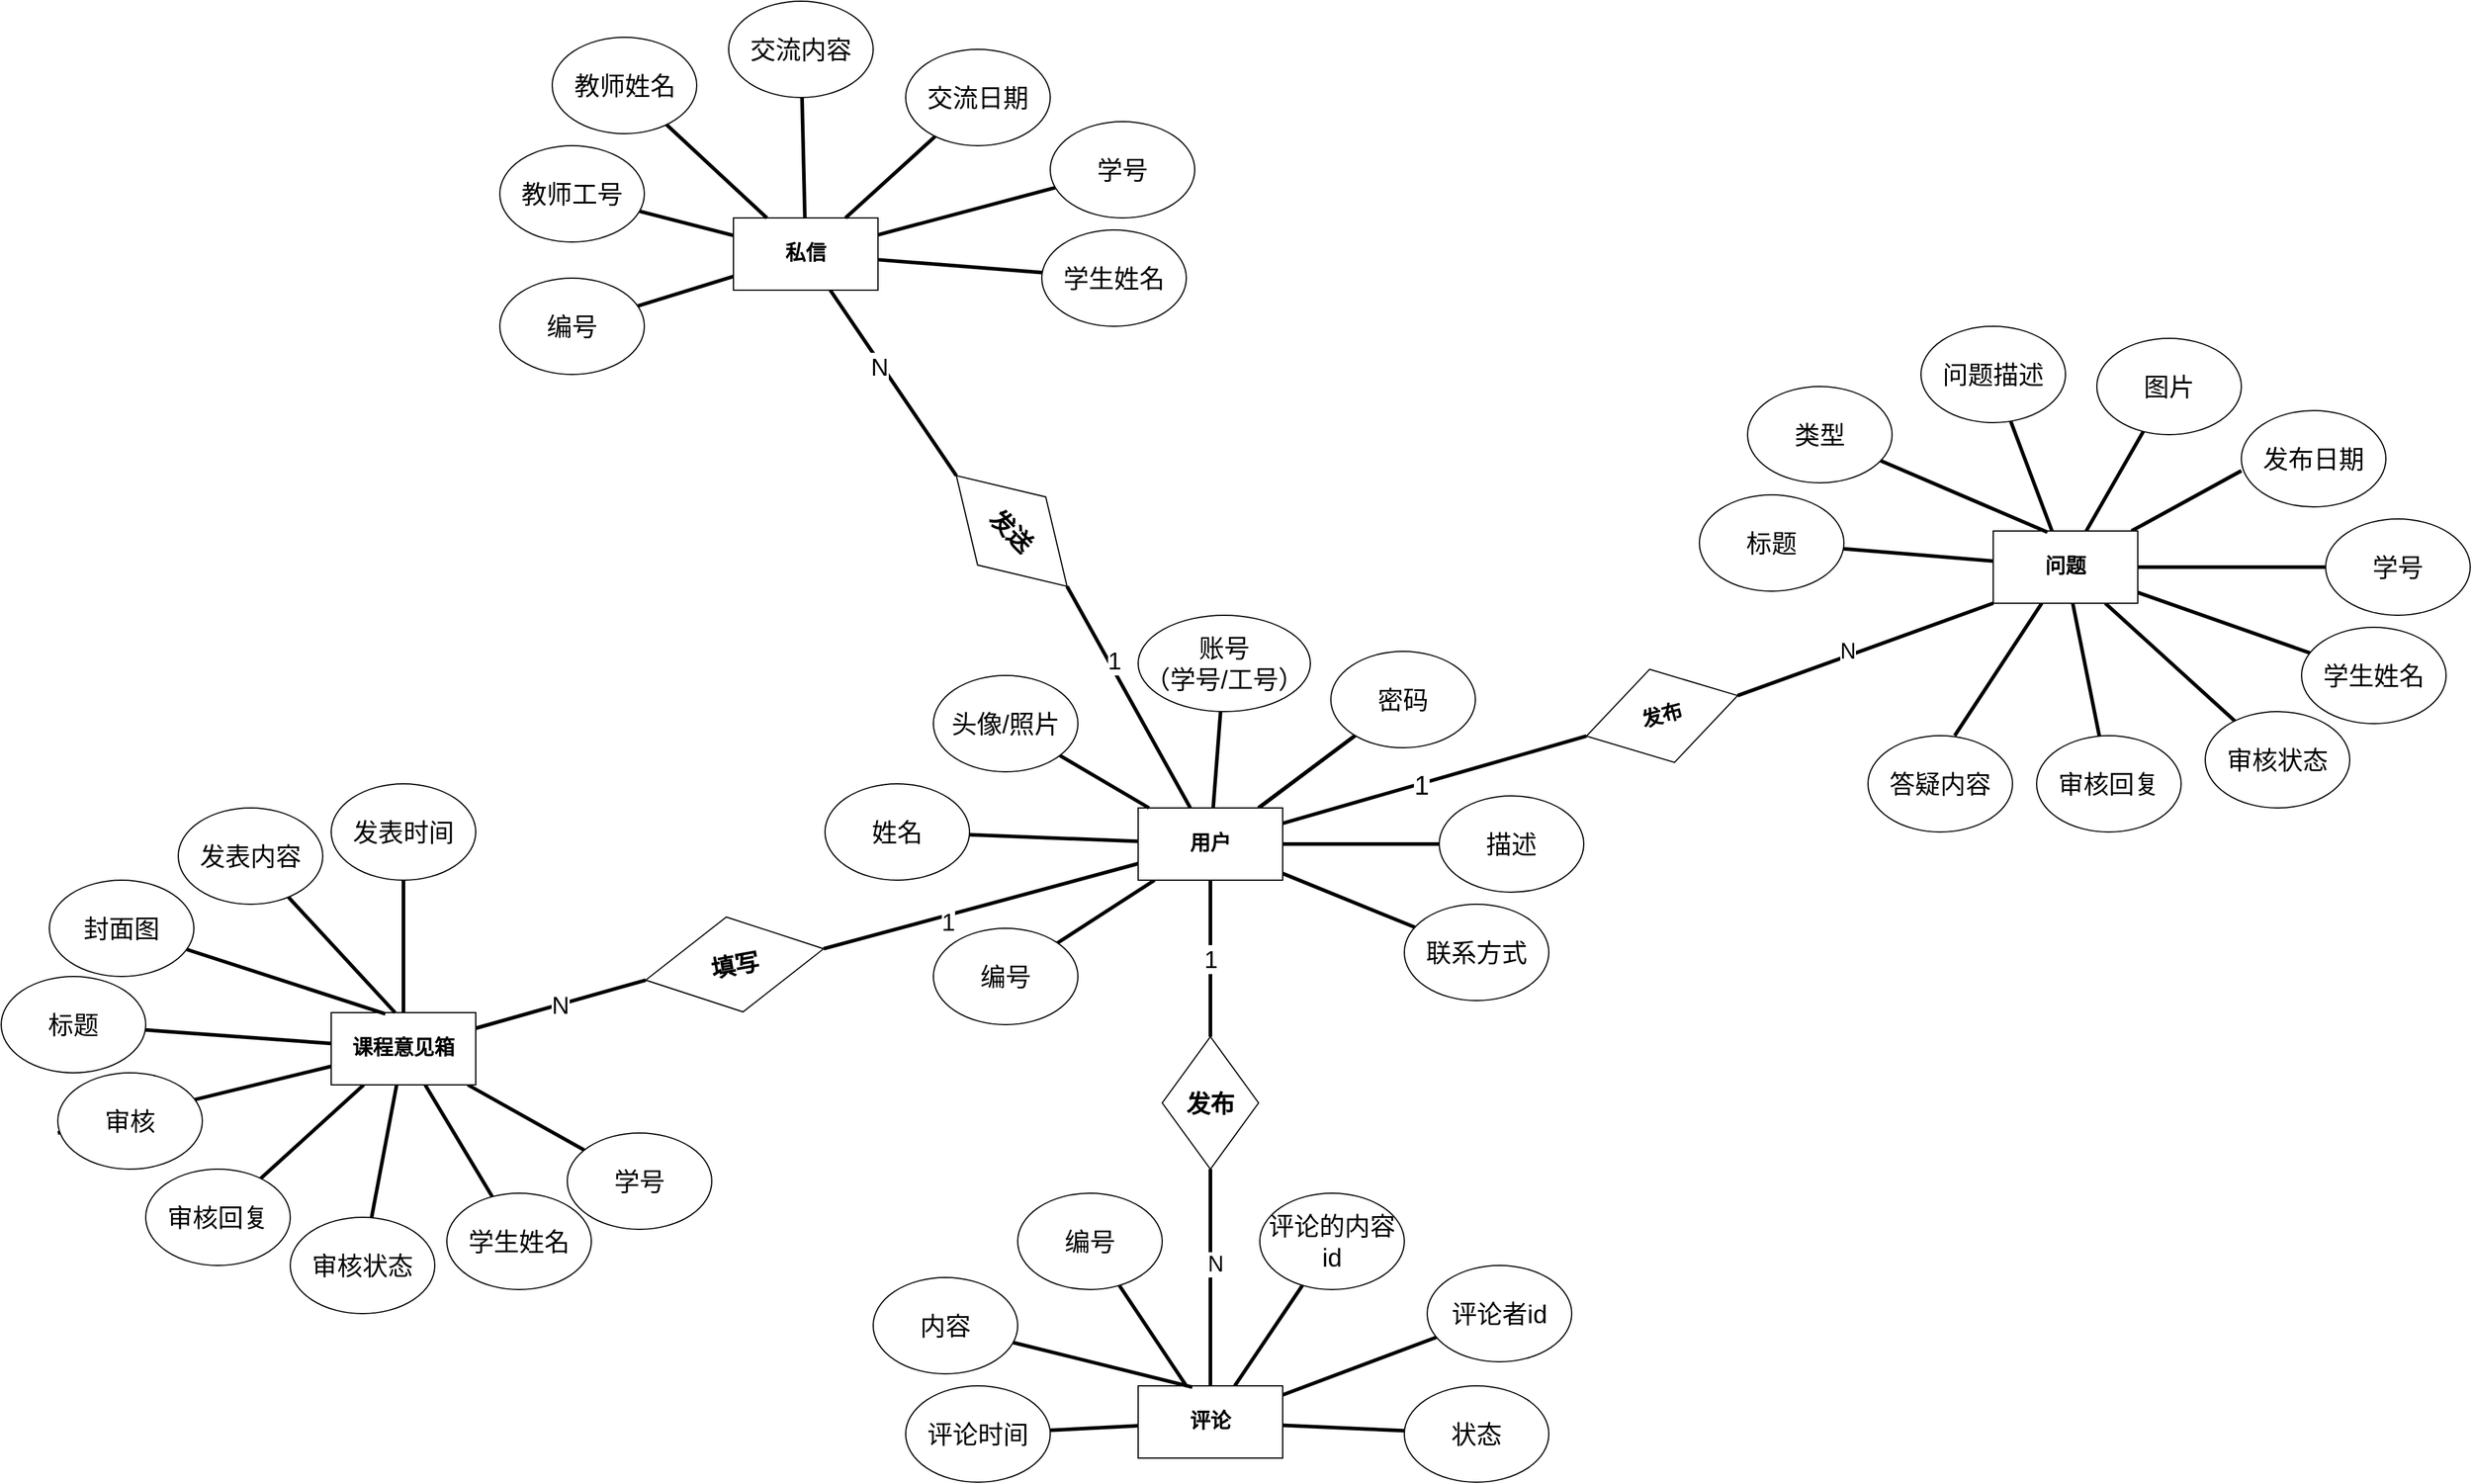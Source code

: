 <mxfile version="21.3.5" type="github" pages="5">
  <diagram name="第 1 页" id="lqhFtGPekLb3dXe2P2rk">
    <mxGraphModel dx="2253" dy="1961" grid="1" gridSize="10" guides="1" tooltips="1" connect="1" arrows="1" fold="1" page="1" pageScale="1" pageWidth="827" pageHeight="1169" math="0" shadow="0">
      <root>
        <mxCell id="0" />
        <mxCell id="1" parent="0" />
        <mxCell id="Dka6jU04fZYeaKy0mmvw-1" style="rounded=0;orthogonalLoop=1;jettySize=auto;html=1;endArrow=none;endFill=0;strokeWidth=3;" parent="1" source="Dka6jU04fZYeaKy0mmvw-7" target="Dka6jU04fZYeaKy0mmvw-8" edge="1">
          <mxGeometry relative="1" as="geometry" />
        </mxCell>
        <mxCell id="Dka6jU04fZYeaKy0mmvw-2" style="edgeStyle=none;shape=connector;rounded=0;orthogonalLoop=1;jettySize=auto;html=1;entryX=0;entryY=0.625;entryDx=0;entryDy=0;entryPerimeter=0;labelBackgroundColor=default;strokeWidth=3;fontFamily=Helvetica;fontSize=11;fontColor=default;endArrow=none;endFill=0;" parent="1" source="Dka6jU04fZYeaKy0mmvw-7" target="Dka6jU04fZYeaKy0mmvw-16" edge="1">
          <mxGeometry relative="1" as="geometry" />
        </mxCell>
        <mxCell id="Dka6jU04fZYeaKy0mmvw-3" style="edgeStyle=none;shape=connector;rounded=0;orthogonalLoop=1;jettySize=auto;html=1;labelBackgroundColor=default;strokeWidth=3;fontFamily=Helvetica;fontSize=11;fontColor=default;endArrow=none;endFill=0;" parent="1" source="Dka6jU04fZYeaKy0mmvw-7" target="Dka6jU04fZYeaKy0mmvw-15" edge="1">
          <mxGeometry relative="1" as="geometry" />
        </mxCell>
        <mxCell id="Dka6jU04fZYeaKy0mmvw-4" style="edgeStyle=none;shape=connector;rounded=0;orthogonalLoop=1;jettySize=auto;html=1;labelBackgroundColor=default;strokeWidth=3;fontFamily=Helvetica;fontSize=11;fontColor=default;endArrow=none;endFill=0;" parent="1" source="Dka6jU04fZYeaKy0mmvw-7" target="Dka6jU04fZYeaKy0mmvw-17" edge="1">
          <mxGeometry relative="1" as="geometry" />
        </mxCell>
        <mxCell id="Dka6jU04fZYeaKy0mmvw-5" style="edgeStyle=none;shape=connector;rounded=0;orthogonalLoop=1;jettySize=auto;html=1;labelBackgroundColor=default;strokeWidth=3;fontFamily=Helvetica;fontSize=11;fontColor=default;endArrow=none;endFill=0;" parent="1" source="Dka6jU04fZYeaKy0mmvw-7" target="Dka6jU04fZYeaKy0mmvw-18" edge="1">
          <mxGeometry relative="1" as="geometry" />
        </mxCell>
        <mxCell id="Dka6jU04fZYeaKy0mmvw-6" style="edgeStyle=none;shape=connector;rounded=0;orthogonalLoop=1;jettySize=auto;html=1;labelBackgroundColor=default;strokeWidth=3;fontFamily=Helvetica;fontSize=11;fontColor=default;endArrow=none;endFill=0;" parent="1" source="Dka6jU04fZYeaKy0mmvw-7" target="Dka6jU04fZYeaKy0mmvw-19" edge="1">
          <mxGeometry relative="1" as="geometry" />
        </mxCell>
        <mxCell id="Dka6jU04fZYeaKy0mmvw-7" value="课程意见箱" style="rounded=0;whiteSpace=wrap;html=1;fontFamily=Times New Roman;fontStyle=1;fontSize=17;" parent="1" vertex="1">
          <mxGeometry x="230" y="380" width="120" height="60" as="geometry" />
        </mxCell>
        <mxCell id="Dka6jU04fZYeaKy0mmvw-8" value="标题" style="ellipse;whiteSpace=wrap;html=1;fontSize=21;" parent="1" vertex="1">
          <mxGeometry x="-44" y="350" width="120" height="80" as="geometry" />
        </mxCell>
        <mxCell id="Dka6jU04fZYeaKy0mmvw-9" style="rounded=0;orthogonalLoop=1;jettySize=auto;html=1;endArrow=none;endFill=0;strokeWidth=3;exitX=0.375;exitY=0.017;exitDx=0;exitDy=0;exitPerimeter=0;" parent="1" source="Dka6jU04fZYeaKy0mmvw-7" target="Dka6jU04fZYeaKy0mmvw-10" edge="1">
          <mxGeometry relative="1" as="geometry">
            <mxPoint x="220" y="340" as="sourcePoint" />
          </mxGeometry>
        </mxCell>
        <mxCell id="Dka6jU04fZYeaKy0mmvw-10" value="封面图" style="ellipse;whiteSpace=wrap;html=1;fontSize=21;" parent="1" vertex="1">
          <mxGeometry x="-4" y="270" width="120" height="80" as="geometry" />
        </mxCell>
        <mxCell id="Dka6jU04fZYeaKy0mmvw-11" style="rounded=0;orthogonalLoop=1;jettySize=auto;html=1;endArrow=none;endFill=0;strokeWidth=3;" parent="1" source="Dka6jU04fZYeaKy0mmvw-7" target="Dka6jU04fZYeaKy0mmvw-12" edge="1">
          <mxGeometry relative="1" as="geometry">
            <mxPoint x="304" y="363" as="sourcePoint" />
          </mxGeometry>
        </mxCell>
        <mxCell id="Dka6jU04fZYeaKy0mmvw-12" value="发表时间" style="ellipse;whiteSpace=wrap;html=1;fontSize=21;" parent="1" vertex="1">
          <mxGeometry x="230" y="190" width="120" height="80" as="geometry" />
        </mxCell>
        <mxCell id="Dka6jU04fZYeaKy0mmvw-13" style="edgeStyle=none;shape=connector;rounded=0;orthogonalLoop=1;jettySize=auto;html=1;entryX=0.442;entryY=0;entryDx=0;entryDy=0;entryPerimeter=0;labelBackgroundColor=default;strokeWidth=3;fontFamily=Helvetica;fontSize=11;fontColor=default;endArrow=none;endFill=0;" parent="1" source="Dka6jU04fZYeaKy0mmvw-14" target="Dka6jU04fZYeaKy0mmvw-7" edge="1">
          <mxGeometry relative="1" as="geometry" />
        </mxCell>
        <mxCell id="Dka6jU04fZYeaKy0mmvw-14" value="发表内容" style="ellipse;whiteSpace=wrap;html=1;fontSize=21;" parent="1" vertex="1">
          <mxGeometry x="103" y="210" width="120" height="80" as="geometry" />
        </mxCell>
        <mxCell id="Dka6jU04fZYeaKy0mmvw-15" value="学号" style="ellipse;whiteSpace=wrap;html=1;fontSize=21;" parent="1" vertex="1">
          <mxGeometry x="426" y="480" width="120" height="80" as="geometry" />
        </mxCell>
        <mxCell id="Dka6jU04fZYeaKy0mmvw-16" value="审核" style="ellipse;whiteSpace=wrap;html=1;fontSize=21;" parent="1" vertex="1">
          <mxGeometry x="3" y="430" width="120" height="80" as="geometry" />
        </mxCell>
        <mxCell id="Dka6jU04fZYeaKy0mmvw-17" value="学生姓名" style="ellipse;whiteSpace=wrap;html=1;fontSize=21;" parent="1" vertex="1">
          <mxGeometry x="326" y="530" width="120" height="80" as="geometry" />
        </mxCell>
        <mxCell id="Dka6jU04fZYeaKy0mmvw-18" value="审核状态" style="ellipse;whiteSpace=wrap;html=1;fontSize=21;" parent="1" vertex="1">
          <mxGeometry x="196" y="550" width="120" height="80" as="geometry" />
        </mxCell>
        <mxCell id="Dka6jU04fZYeaKy0mmvw-19" value="审核回复" style="ellipse;whiteSpace=wrap;html=1;fontSize=21;" parent="1" vertex="1">
          <mxGeometry x="76" y="510" width="120" height="80" as="geometry" />
        </mxCell>
        <mxCell id="Dka6jU04fZYeaKy0mmvw-20" style="rounded=0;orthogonalLoop=1;jettySize=auto;html=1;endArrow=none;endFill=0;strokeWidth=3;" parent="1" source="Dka6jU04fZYeaKy0mmvw-26" target="Dka6jU04fZYeaKy0mmvw-27" edge="1">
          <mxGeometry relative="1" as="geometry">
            <Array as="points">
              <mxPoint x="1550" />
            </Array>
          </mxGeometry>
        </mxCell>
        <mxCell id="Dka6jU04fZYeaKy0mmvw-21" style="edgeStyle=none;shape=connector;rounded=0;orthogonalLoop=1;jettySize=auto;html=1;entryX=0;entryY=0.625;entryDx=0;entryDy=0;entryPerimeter=0;labelBackgroundColor=default;strokeWidth=3;fontFamily=Helvetica;fontSize=11;fontColor=default;endArrow=none;endFill=0;" parent="1" source="Dka6jU04fZYeaKy0mmvw-26" target="Dka6jU04fZYeaKy0mmvw-35" edge="1">
          <mxGeometry relative="1" as="geometry" />
        </mxCell>
        <mxCell id="Dka6jU04fZYeaKy0mmvw-22" style="edgeStyle=none;shape=connector;rounded=0;orthogonalLoop=1;jettySize=auto;html=1;labelBackgroundColor=default;strokeWidth=3;fontFamily=Helvetica;fontSize=11;fontColor=default;endArrow=none;endFill=0;" parent="1" source="Dka6jU04fZYeaKy0mmvw-26" target="Dka6jU04fZYeaKy0mmvw-34" edge="1">
          <mxGeometry relative="1" as="geometry" />
        </mxCell>
        <mxCell id="Dka6jU04fZYeaKy0mmvw-23" style="edgeStyle=none;shape=connector;rounded=0;orthogonalLoop=1;jettySize=auto;html=1;labelBackgroundColor=default;strokeWidth=3;fontFamily=Helvetica;fontSize=11;fontColor=default;endArrow=none;endFill=0;" parent="1" source="Dka6jU04fZYeaKy0mmvw-26" target="Dka6jU04fZYeaKy0mmvw-36" edge="1">
          <mxGeometry relative="1" as="geometry" />
        </mxCell>
        <mxCell id="Dka6jU04fZYeaKy0mmvw-24" style="edgeStyle=none;shape=connector;rounded=0;orthogonalLoop=1;jettySize=auto;html=1;labelBackgroundColor=default;strokeWidth=3;fontFamily=Helvetica;fontSize=11;fontColor=default;endArrow=none;endFill=0;" parent="1" source="Dka6jU04fZYeaKy0mmvw-26" target="Dka6jU04fZYeaKy0mmvw-37" edge="1">
          <mxGeometry relative="1" as="geometry" />
        </mxCell>
        <mxCell id="Dka6jU04fZYeaKy0mmvw-25" style="edgeStyle=none;shape=connector;rounded=0;orthogonalLoop=1;jettySize=auto;html=1;labelBackgroundColor=default;strokeWidth=3;fontFamily=Helvetica;fontSize=11;fontColor=default;endArrow=none;endFill=0;" parent="1" source="Dka6jU04fZYeaKy0mmvw-26" target="Dka6jU04fZYeaKy0mmvw-38" edge="1">
          <mxGeometry relative="1" as="geometry" />
        </mxCell>
        <mxCell id="OiThAVt1DYS7diR-7qcc-2" style="edgeStyle=none;shape=connector;rounded=0;orthogonalLoop=1;jettySize=auto;html=1;labelBackgroundColor=default;strokeColor=default;strokeWidth=3;fontFamily=Helvetica;fontSize=11;fontColor=default;endArrow=none;endFill=0;entryX=0.6;entryY=0;entryDx=0;entryDy=0;entryPerimeter=0;" parent="1" source="Dka6jU04fZYeaKy0mmvw-26" target="OiThAVt1DYS7diR-7qcc-3" edge="1">
          <mxGeometry relative="1" as="geometry">
            <mxPoint x="1476" y="140" as="targetPoint" />
          </mxGeometry>
        </mxCell>
        <mxCell id="Dka6jU04fZYeaKy0mmvw-26" value="问题" style="rounded=0;whiteSpace=wrap;html=1;fontFamily=Times New Roman;fontStyle=1;fontSize=17;" parent="1" vertex="1">
          <mxGeometry x="1610" y="-20" width="120" height="60" as="geometry" />
        </mxCell>
        <mxCell id="Dka6jU04fZYeaKy0mmvw-27" value="标题" style="ellipse;whiteSpace=wrap;html=1;fontSize=21;" parent="1" vertex="1">
          <mxGeometry x="1366" y="-50" width="120" height="80" as="geometry" />
        </mxCell>
        <mxCell id="Dka6jU04fZYeaKy0mmvw-28" style="rounded=0;orthogonalLoop=1;jettySize=auto;html=1;endArrow=none;endFill=0;strokeWidth=3;exitX=0.375;exitY=0.017;exitDx=0;exitDy=0;exitPerimeter=0;" parent="1" source="Dka6jU04fZYeaKy0mmvw-26" target="Dka6jU04fZYeaKy0mmvw-29" edge="1">
          <mxGeometry relative="1" as="geometry">
            <mxPoint x="1600" y="-40" as="sourcePoint" />
          </mxGeometry>
        </mxCell>
        <mxCell id="Dka6jU04fZYeaKy0mmvw-29" value="类型" style="ellipse;whiteSpace=wrap;html=1;fontSize=21;" parent="1" vertex="1">
          <mxGeometry x="1406" y="-140" width="120" height="80" as="geometry" />
        </mxCell>
        <mxCell id="Dka6jU04fZYeaKy0mmvw-30" style="rounded=0;orthogonalLoop=1;jettySize=auto;html=1;endArrow=none;endFill=0;strokeWidth=3;" parent="1" source="Dka6jU04fZYeaKy0mmvw-26" target="Dka6jU04fZYeaKy0mmvw-31" edge="1">
          <mxGeometry relative="1" as="geometry">
            <mxPoint x="1696" y="-40" as="sourcePoint" />
          </mxGeometry>
        </mxCell>
        <mxCell id="Dka6jU04fZYeaKy0mmvw-31" value="图片" style="ellipse;whiteSpace=wrap;html=1;fontSize=21;" parent="1" vertex="1">
          <mxGeometry x="1696" y="-180" width="120" height="80" as="geometry" />
        </mxCell>
        <mxCell id="Dka6jU04fZYeaKy0mmvw-32" style="edgeStyle=none;shape=connector;rounded=0;orthogonalLoop=1;jettySize=auto;html=1;labelBackgroundColor=default;strokeWidth=3;fontFamily=Helvetica;fontSize=11;fontColor=default;endArrow=none;endFill=0;" parent="1" source="Dka6jU04fZYeaKy0mmvw-33" target="Dka6jU04fZYeaKy0mmvw-26" edge="1">
          <mxGeometry relative="1" as="geometry" />
        </mxCell>
        <mxCell id="Dka6jU04fZYeaKy0mmvw-33" value="问题描述" style="ellipse;whiteSpace=wrap;html=1;fontSize=21;" parent="1" vertex="1">
          <mxGeometry x="1550" y="-190" width="120" height="80" as="geometry" />
        </mxCell>
        <mxCell id="Dka6jU04fZYeaKy0mmvw-34" value="学号" style="ellipse;whiteSpace=wrap;html=1;fontSize=21;" parent="1" vertex="1">
          <mxGeometry x="1886" y="-30" width="120" height="80" as="geometry" />
        </mxCell>
        <mxCell id="Dka6jU04fZYeaKy0mmvw-35" value="发布日期" style="ellipse;whiteSpace=wrap;html=1;fontSize=21;" parent="1" vertex="1">
          <mxGeometry x="1816" y="-120" width="120" height="80" as="geometry" />
        </mxCell>
        <mxCell id="Dka6jU04fZYeaKy0mmvw-36" value="学生姓名" style="ellipse;whiteSpace=wrap;html=1;fontSize=21;" parent="1" vertex="1">
          <mxGeometry x="1866" y="60" width="120" height="80" as="geometry" />
        </mxCell>
        <mxCell id="Dka6jU04fZYeaKy0mmvw-37" value="审核状态" style="ellipse;whiteSpace=wrap;html=1;fontSize=21;" parent="1" vertex="1">
          <mxGeometry x="1786" y="130" width="120" height="80" as="geometry" />
        </mxCell>
        <mxCell id="Dka6jU04fZYeaKy0mmvw-38" value="审核回复" style="ellipse;whiteSpace=wrap;html=1;fontSize=21;" parent="1" vertex="1">
          <mxGeometry x="1646" y="150" width="120" height="80" as="geometry" />
        </mxCell>
        <mxCell id="OiThAVt1DYS7diR-7qcc-3" value="答疑内容" style="ellipse;whiteSpace=wrap;html=1;fontSize=21;" parent="1" vertex="1">
          <mxGeometry x="1506" y="150" width="120" height="80" as="geometry" />
        </mxCell>
        <mxCell id="CoflHbQU25LNIASBhHmg-1" style="rounded=0;orthogonalLoop=1;jettySize=auto;html=1;endArrow=none;endFill=0;strokeWidth=3;" parent="1" source="CoflHbQU25LNIASBhHmg-6" target="CoflHbQU25LNIASBhHmg-7" edge="1">
          <mxGeometry relative="1" as="geometry" />
        </mxCell>
        <mxCell id="CoflHbQU25LNIASBhHmg-2" style="edgeStyle=none;shape=connector;rounded=0;orthogonalLoop=1;jettySize=auto;html=1;labelBackgroundColor=default;strokeWidth=3;fontFamily=Helvetica;fontSize=11;fontColor=default;endArrow=none;endFill=0;" parent="1" source="CoflHbQU25LNIASBhHmg-6" target="CoflHbQU25LNIASBhHmg-15" edge="1">
          <mxGeometry relative="1" as="geometry" />
        </mxCell>
        <mxCell id="CoflHbQU25LNIASBhHmg-3" style="edgeStyle=none;shape=connector;rounded=0;orthogonalLoop=1;jettySize=auto;html=1;labelBackgroundColor=default;strokeWidth=3;fontFamily=Helvetica;fontSize=11;fontColor=default;endArrow=none;endFill=0;" parent="1" source="CoflHbQU25LNIASBhHmg-6" target="CoflHbQU25LNIASBhHmg-14" edge="1">
          <mxGeometry relative="1" as="geometry" />
        </mxCell>
        <mxCell id="CoflHbQU25LNIASBhHmg-4" style="edgeStyle=none;shape=connector;rounded=0;orthogonalLoop=1;jettySize=auto;html=1;labelBackgroundColor=default;strokeWidth=3;fontFamily=Helvetica;fontSize=11;fontColor=default;endArrow=none;endFill=0;" parent="1" source="CoflHbQU25LNIASBhHmg-6" target="CoflHbQU25LNIASBhHmg-16" edge="1">
          <mxGeometry relative="1" as="geometry" />
        </mxCell>
        <mxCell id="DhHfF7Gt9AGHQxmGP0rE-2" value="" style="edgeStyle=none;shape=connector;rounded=0;orthogonalLoop=1;jettySize=auto;html=1;labelBackgroundColor=default;strokeColor=default;strokeWidth=3;fontFamily=Helvetica;fontSize=11;fontColor=default;endArrow=none;endFill=0;" parent="1" source="CoflHbQU25LNIASBhHmg-6" target="CoflHbQU25LNIASBhHmg-15" edge="1">
          <mxGeometry relative="1" as="geometry" />
        </mxCell>
        <mxCell id="DhHfF7Gt9AGHQxmGP0rE-3" value="" style="edgeStyle=none;shape=connector;rounded=0;orthogonalLoop=1;jettySize=auto;html=1;labelBackgroundColor=default;strokeColor=default;strokeWidth=3;fontFamily=Helvetica;fontSize=11;fontColor=default;endArrow=none;endFill=0;" parent="1" source="CoflHbQU25LNIASBhHmg-6" target="CoflHbQU25LNIASBhHmg-15" edge="1">
          <mxGeometry relative="1" as="geometry" />
        </mxCell>
        <mxCell id="DhHfF7Gt9AGHQxmGP0rE-6" value="" style="edgeStyle=none;shape=connector;rounded=0;orthogonalLoop=1;jettySize=auto;html=1;labelBackgroundColor=default;strokeColor=default;strokeWidth=3;fontFamily=Helvetica;fontSize=11;fontColor=default;endArrow=none;endFill=0;entryX=0;entryY=0.5;entryDx=0;entryDy=0;" parent="1" source="CoflHbQU25LNIASBhHmg-6" target="DhHfF7Gt9AGHQxmGP0rE-5" edge="1">
          <mxGeometry relative="1" as="geometry" />
        </mxCell>
        <mxCell id="DhHfF7Gt9AGHQxmGP0rE-7" value="1" style="edgeLabel;html=1;align=center;verticalAlign=middle;resizable=0;points=[];fontSize=22;fontFamily=Helvetica;fontColor=default;" parent="DhHfF7Gt9AGHQxmGP0rE-6" vertex="1" connectable="0">
          <mxGeometry x="-0.095" y="-2" relative="1" as="geometry">
            <mxPoint as="offset" />
          </mxGeometry>
        </mxCell>
        <mxCell id="8DWV62_ZAQRb8C2Tgm2x-6" value="1" style="edgeStyle=none;shape=connector;rounded=0;orthogonalLoop=1;jettySize=auto;html=1;labelBackgroundColor=default;strokeColor=default;strokeWidth=3;fontFamily=Helvetica;fontSize=20;fontColor=default;endArrow=none;endFill=0;" parent="1" source="CoflHbQU25LNIASBhHmg-6" target="8DWV62_ZAQRb8C2Tgm2x-7" edge="1">
          <mxGeometry relative="1" as="geometry">
            <mxPoint x="980.0" y="430" as="targetPoint" />
            <Array as="points" />
          </mxGeometry>
        </mxCell>
        <mxCell id="CoflHbQU25LNIASBhHmg-6" value="用户" style="rounded=0;whiteSpace=wrap;html=1;fontFamily=Times New Roman;fontStyle=1;fontSize=17;" parent="1" vertex="1">
          <mxGeometry x="900" y="210" width="120" height="60" as="geometry" />
        </mxCell>
        <mxCell id="CoflHbQU25LNIASBhHmg-7" value="编号" style="ellipse;whiteSpace=wrap;html=1;fontSize=21;" parent="1" vertex="1">
          <mxGeometry x="730" y="310" width="120" height="80" as="geometry" />
        </mxCell>
        <mxCell id="CoflHbQU25LNIASBhHmg-8" style="rounded=0;orthogonalLoop=1;jettySize=auto;html=1;endArrow=none;endFill=0;strokeWidth=3;" parent="1" source="CoflHbQU25LNIASBhHmg-6" target="CoflHbQU25LNIASBhHmg-9" edge="1">
          <mxGeometry relative="1" as="geometry">
            <mxPoint x="969" y="150" as="sourcePoint" />
          </mxGeometry>
        </mxCell>
        <mxCell id="CoflHbQU25LNIASBhHmg-9" value="姓名" style="ellipse;whiteSpace=wrap;html=1;fontSize=21;" parent="1" vertex="1">
          <mxGeometry x="640" y="190" width="120" height="80" as="geometry" />
        </mxCell>
        <mxCell id="CoflHbQU25LNIASBhHmg-10" style="rounded=0;orthogonalLoop=1;jettySize=auto;html=1;endArrow=none;endFill=0;strokeWidth=3;" parent="1" source="CoflHbQU25LNIASBhHmg-6" target="CoflHbQU25LNIASBhHmg-11" edge="1">
          <mxGeometry relative="1" as="geometry">
            <mxPoint x="1159" y="90" as="sourcePoint" />
          </mxGeometry>
        </mxCell>
        <mxCell id="CoflHbQU25LNIASBhHmg-11" value="账号&lt;br&gt;（学号/工号）" style="ellipse;whiteSpace=wrap;html=1;fontSize=21;" parent="1" vertex="1">
          <mxGeometry x="900" y="50" width="143" height="80" as="geometry" />
        </mxCell>
        <mxCell id="CoflHbQU25LNIASBhHmg-12" style="edgeStyle=none;shape=connector;rounded=0;orthogonalLoop=1;jettySize=auto;html=1;labelBackgroundColor=default;strokeWidth=3;fontFamily=Helvetica;fontSize=11;fontColor=default;endArrow=none;endFill=0;" parent="1" source="CoflHbQU25LNIASBhHmg-13" target="CoflHbQU25LNIASBhHmg-6" edge="1">
          <mxGeometry relative="1" as="geometry" />
        </mxCell>
        <mxCell id="CoflHbQU25LNIASBhHmg-13" value="头像/照片" style="ellipse;whiteSpace=wrap;html=1;fontSize=21;" parent="1" vertex="1">
          <mxGeometry x="730" y="100" width="120" height="80" as="geometry" />
        </mxCell>
        <mxCell id="CoflHbQU25LNIASBhHmg-14" value="描述" style="ellipse;whiteSpace=wrap;html=1;fontSize=21;" parent="1" vertex="1">
          <mxGeometry x="1150" y="200" width="120" height="80" as="geometry" />
        </mxCell>
        <mxCell id="CoflHbQU25LNIASBhHmg-15" value="密码" style="ellipse;whiteSpace=wrap;html=1;fontSize=21;" parent="1" vertex="1">
          <mxGeometry x="1060" y="80" width="120" height="80" as="geometry" />
        </mxCell>
        <mxCell id="CoflHbQU25LNIASBhHmg-16" value="联系方式" style="ellipse;whiteSpace=wrap;html=1;fontSize=21;" parent="1" vertex="1">
          <mxGeometry x="1121" y="290" width="120" height="80" as="geometry" />
        </mxCell>
        <mxCell id="DhHfF7Gt9AGHQxmGP0rE-8" style="edgeStyle=none;shape=connector;rounded=0;orthogonalLoop=1;jettySize=auto;html=1;exitX=1;exitY=0.5;exitDx=0;exitDy=0;entryX=0;entryY=1;entryDx=0;entryDy=0;labelBackgroundColor=default;strokeColor=default;strokeWidth=3;fontFamily=Helvetica;fontSize=11;fontColor=default;endArrow=none;endFill=0;" parent="1" source="DhHfF7Gt9AGHQxmGP0rE-5" target="Dka6jU04fZYeaKy0mmvw-26" edge="1">
          <mxGeometry relative="1" as="geometry" />
        </mxCell>
        <mxCell id="DhHfF7Gt9AGHQxmGP0rE-19" value="N" style="edgeLabel;html=1;align=center;verticalAlign=middle;resizable=0;points=[];fontSize=18;fontFamily=Helvetica;fontColor=default;" parent="DhHfF7Gt9AGHQxmGP0rE-8" vertex="1" connectable="0">
          <mxGeometry x="-0.125" y="4" relative="1" as="geometry">
            <mxPoint as="offset" />
          </mxGeometry>
        </mxCell>
        <mxCell id="DhHfF7Gt9AGHQxmGP0rE-5" value="发布" style="rhombus;whiteSpace=wrap;html=1;fontSize=17;fontFamily=Times New Roman;rounded=0;fontStyle=1;rotation=-15;" parent="1" vertex="1">
          <mxGeometry x="1270" y="93.53" width="130" height="80" as="geometry" />
        </mxCell>
        <mxCell id="hlwt7hUGDwy9YGpmmcux-2" style="edgeStyle=none;shape=connector;rounded=0;orthogonalLoop=1;jettySize=auto;html=1;exitX=1;exitY=0.5;exitDx=0;exitDy=0;labelBackgroundColor=default;strokeColor=default;strokeWidth=3;fontFamily=Helvetica;fontSize=11;fontColor=default;endArrow=none;endFill=0;" parent="1" source="hlwt7hUGDwy9YGpmmcux-1" target="CoflHbQU25LNIASBhHmg-6" edge="1">
          <mxGeometry relative="1" as="geometry" />
        </mxCell>
        <mxCell id="hlwt7hUGDwy9YGpmmcux-4" value="1" style="edgeLabel;html=1;align=center;verticalAlign=middle;resizable=0;points=[];fontSize=20;fontFamily=Helvetica;fontColor=default;" parent="hlwt7hUGDwy9YGpmmcux-2" vertex="1" connectable="0">
          <mxGeometry x="-0.219" y="-4" relative="1" as="geometry">
            <mxPoint as="offset" />
          </mxGeometry>
        </mxCell>
        <mxCell id="hlwt7hUGDwy9YGpmmcux-3" value="N" style="edgeStyle=none;shape=connector;rounded=0;orthogonalLoop=1;jettySize=auto;html=1;exitX=0;exitY=0.5;exitDx=0;exitDy=0;labelBackgroundColor=default;strokeColor=default;strokeWidth=3;fontFamily=Helvetica;fontSize=20;fontColor=default;endArrow=none;endFill=0;" parent="1" source="hlwt7hUGDwy9YGpmmcux-1" target="Dka6jU04fZYeaKy0mmvw-7" edge="1">
          <mxGeometry relative="1" as="geometry" />
        </mxCell>
        <mxCell id="hlwt7hUGDwy9YGpmmcux-1" value="填写" style="rhombus;whiteSpace=wrap;html=1;fontFamily=Helvetica;fontSize=20;fontColor=default;fontStyle=1;rotation=-10;" parent="1" vertex="1">
          <mxGeometry x="490" y="300" width="150" height="80" as="geometry" />
        </mxCell>
        <mxCell id="9pGrhSEbqwxbZJO8KtTE-1" style="rounded=0;orthogonalLoop=1;jettySize=auto;html=1;endArrow=none;endFill=0;strokeWidth=3;" parent="1" source="9pGrhSEbqwxbZJO8KtTE-6" target="9pGrhSEbqwxbZJO8KtTE-7" edge="1">
          <mxGeometry relative="1" as="geometry" />
        </mxCell>
        <mxCell id="9pGrhSEbqwxbZJO8KtTE-4" style="edgeStyle=none;shape=connector;rounded=0;orthogonalLoop=1;jettySize=auto;html=1;labelBackgroundColor=default;strokeWidth=3;fontFamily=Helvetica;fontSize=11;fontColor=default;endArrow=none;endFill=0;" parent="1" source="9pGrhSEbqwxbZJO8KtTE-6" target="9pGrhSEbqwxbZJO8KtTE-16" edge="1">
          <mxGeometry relative="1" as="geometry" />
        </mxCell>
        <mxCell id="9pGrhSEbqwxbZJO8KtTE-5" style="edgeStyle=none;shape=connector;rounded=0;orthogonalLoop=1;jettySize=auto;html=1;labelBackgroundColor=default;strokeWidth=3;fontFamily=Helvetica;fontSize=11;fontColor=default;endArrow=none;endFill=0;" parent="1" source="9pGrhSEbqwxbZJO8KtTE-6" target="9pGrhSEbqwxbZJO8KtTE-17" edge="1">
          <mxGeometry relative="1" as="geometry" />
        </mxCell>
        <mxCell id="8DWV62_ZAQRb8C2Tgm2x-1" style="edgeStyle=none;shape=connector;rounded=0;orthogonalLoop=1;jettySize=auto;html=1;labelBackgroundColor=default;strokeColor=default;strokeWidth=3;fontFamily=Helvetica;fontSize=11;fontColor=default;endArrow=none;endFill=0;entryX=0;entryY=0.5;entryDx=0;entryDy=0;" parent="1" source="9pGrhSEbqwxbZJO8KtTE-6" target="8DWV62_ZAQRb8C2Tgm2x-2" edge="1">
          <mxGeometry relative="1" as="geometry">
            <mxPoint x="590" y="-20" as="targetPoint" />
          </mxGeometry>
        </mxCell>
        <mxCell id="8DWV62_ZAQRb8C2Tgm2x-5" value="N" style="edgeLabel;html=1;align=center;verticalAlign=middle;resizable=0;points=[];fontSize=20;fontFamily=Helvetica;fontColor=default;" parent="8DWV62_ZAQRb8C2Tgm2x-1" vertex="1" connectable="0">
          <mxGeometry x="-0.202" y="-2" relative="1" as="geometry">
            <mxPoint as="offset" />
          </mxGeometry>
        </mxCell>
        <mxCell id="9pGrhSEbqwxbZJO8KtTE-6" value="私信" style="rounded=0;whiteSpace=wrap;html=1;fontFamily=Times New Roman;fontStyle=1;fontSize=17;" parent="1" vertex="1">
          <mxGeometry x="564" y="-280" width="120" height="60" as="geometry" />
        </mxCell>
        <mxCell id="9pGrhSEbqwxbZJO8KtTE-7" value="编号" style="ellipse;whiteSpace=wrap;html=1;fontSize=21;" parent="1" vertex="1">
          <mxGeometry x="370" y="-230" width="120" height="80" as="geometry" />
        </mxCell>
        <mxCell id="9pGrhSEbqwxbZJO8KtTE-8" style="rounded=0;orthogonalLoop=1;jettySize=auto;html=1;endArrow=none;endFill=0;strokeWidth=3;" parent="1" source="9pGrhSEbqwxbZJO8KtTE-6" target="9pGrhSEbqwxbZJO8KtTE-9" edge="1">
          <mxGeometry relative="1" as="geometry">
            <mxPoint x="514" y="-350" as="sourcePoint" />
          </mxGeometry>
        </mxCell>
        <mxCell id="9pGrhSEbqwxbZJO8KtTE-9" value="教师工号" style="ellipse;whiteSpace=wrap;html=1;fontSize=21;" parent="1" vertex="1">
          <mxGeometry x="370" y="-340" width="120" height="80" as="geometry" />
        </mxCell>
        <mxCell id="9pGrhSEbqwxbZJO8KtTE-10" style="rounded=0;orthogonalLoop=1;jettySize=auto;html=1;endArrow=none;endFill=0;strokeWidth=3;" parent="1" source="9pGrhSEbqwxbZJO8KtTE-6" target="9pGrhSEbqwxbZJO8KtTE-11" edge="1">
          <mxGeometry relative="1" as="geometry">
            <mxPoint x="704" y="-410" as="sourcePoint" />
          </mxGeometry>
        </mxCell>
        <mxCell id="9pGrhSEbqwxbZJO8KtTE-11" value="交流内容" style="ellipse;whiteSpace=wrap;html=1;fontSize=21;" parent="1" vertex="1">
          <mxGeometry x="560" y="-460" width="120" height="80" as="geometry" />
        </mxCell>
        <mxCell id="9pGrhSEbqwxbZJO8KtTE-12" style="edgeStyle=none;shape=connector;rounded=0;orthogonalLoop=1;jettySize=auto;html=1;labelBackgroundColor=default;strokeWidth=3;fontFamily=Helvetica;fontSize=11;fontColor=default;endArrow=none;endFill=0;" parent="1" source="9pGrhSEbqwxbZJO8KtTE-13" target="9pGrhSEbqwxbZJO8KtTE-6" edge="1">
          <mxGeometry relative="1" as="geometry" />
        </mxCell>
        <mxCell id="9pGrhSEbqwxbZJO8KtTE-13" value="教师姓名" style="ellipse;whiteSpace=wrap;html=1;fontSize=21;" parent="1" vertex="1">
          <mxGeometry x="413.5" y="-430" width="120" height="80" as="geometry" />
        </mxCell>
        <mxCell id="9pGrhSEbqwxbZJO8KtTE-16" value="学号" style="ellipse;whiteSpace=wrap;html=1;fontSize=21;" parent="1" vertex="1">
          <mxGeometry x="827" y="-360" width="120" height="80" as="geometry" />
        </mxCell>
        <mxCell id="9pGrhSEbqwxbZJO8KtTE-17" value="学生姓名" style="ellipse;whiteSpace=wrap;html=1;fontSize=21;" parent="1" vertex="1">
          <mxGeometry x="820" y="-270" width="120" height="80" as="geometry" />
        </mxCell>
        <mxCell id="9pGrhSEbqwxbZJO8KtTE-18" style="edgeStyle=none;shape=connector;rounded=0;orthogonalLoop=1;jettySize=auto;html=1;labelBackgroundColor=default;strokeWidth=3;fontFamily=Helvetica;fontSize=11;fontColor=default;endArrow=none;endFill=0;" parent="1" source="9pGrhSEbqwxbZJO8KtTE-19" target="9pGrhSEbqwxbZJO8KtTE-6" edge="1">
          <mxGeometry relative="1" as="geometry" />
        </mxCell>
        <mxCell id="9pGrhSEbqwxbZJO8KtTE-19" value="交流日期" style="ellipse;whiteSpace=wrap;html=1;fontSize=21;" parent="1" vertex="1">
          <mxGeometry x="707" y="-420" width="120" height="80" as="geometry" />
        </mxCell>
        <mxCell id="8DWV62_ZAQRb8C2Tgm2x-3" style="edgeStyle=none;shape=connector;rounded=0;orthogonalLoop=1;jettySize=auto;html=1;labelBackgroundColor=default;strokeColor=default;strokeWidth=3;fontFamily=Helvetica;fontSize=11;fontColor=default;endArrow=none;endFill=0;exitX=1;exitY=0.5;exitDx=0;exitDy=0;" parent="1" source="8DWV62_ZAQRb8C2Tgm2x-2" target="CoflHbQU25LNIASBhHmg-6" edge="1">
          <mxGeometry relative="1" as="geometry" />
        </mxCell>
        <mxCell id="8DWV62_ZAQRb8C2Tgm2x-4" value="1" style="edgeLabel;html=1;align=center;verticalAlign=middle;resizable=0;points=[];fontSize=20;fontFamily=Helvetica;fontColor=default;" parent="8DWV62_ZAQRb8C2Tgm2x-3" vertex="1" connectable="0">
          <mxGeometry x="-0.312" y="4" relative="1" as="geometry">
            <mxPoint y="-1" as="offset" />
          </mxGeometry>
        </mxCell>
        <mxCell id="8DWV62_ZAQRb8C2Tgm2x-2" value="发送" style="rhombus;whiteSpace=wrap;html=1;fontFamily=Helvetica;fontSize=20;fontColor=default;rotation=45;direction=east;fontStyle=1" parent="1" vertex="1">
          <mxGeometry x="730" y="-60" width="130" height="80" as="geometry" />
        </mxCell>
        <mxCell id="8DWV62_ZAQRb8C2Tgm2x-7" value="发布" style="rhombus;whiteSpace=wrap;html=1;fontFamily=Helvetica;fontSize=20;fontColor=default;fontStyle=1" parent="1" vertex="1">
          <mxGeometry x="920" y="400" width="80" height="110" as="geometry" />
        </mxCell>
        <mxCell id="8DWV62_ZAQRb8C2Tgm2x-64" style="rounded=0;orthogonalLoop=1;jettySize=auto;html=1;endArrow=none;endFill=0;strokeWidth=3;" parent="1" source="8DWV62_ZAQRb8C2Tgm2x-71" target="8DWV62_ZAQRb8C2Tgm2x-72" edge="1">
          <mxGeometry relative="1" as="geometry" />
        </mxCell>
        <mxCell id="8DWV62_ZAQRb8C2Tgm2x-67" style="edgeStyle=none;shape=connector;rounded=0;orthogonalLoop=1;jettySize=auto;html=1;labelBackgroundColor=default;strokeWidth=3;fontFamily=Helvetica;fontSize=11;fontColor=default;endArrow=none;endFill=0;" parent="1" source="8DWV62_ZAQRb8C2Tgm2x-71" target="8DWV62_ZAQRb8C2Tgm2x-81" edge="1">
          <mxGeometry relative="1" as="geometry" />
        </mxCell>
        <mxCell id="8DWV62_ZAQRb8C2Tgm2x-68" style="edgeStyle=none;shape=connector;rounded=0;orthogonalLoop=1;jettySize=auto;html=1;labelBackgroundColor=default;strokeWidth=3;fontFamily=Helvetica;fontSize=11;fontColor=default;endArrow=none;endFill=0;" parent="1" source="8DWV62_ZAQRb8C2Tgm2x-71" target="8DWV62_ZAQRb8C2Tgm2x-82" edge="1">
          <mxGeometry relative="1" as="geometry" />
        </mxCell>
        <mxCell id="8DWV62_ZAQRb8C2Tgm2x-69" style="edgeStyle=none;shape=connector;rounded=0;orthogonalLoop=1;jettySize=auto;html=1;labelBackgroundColor=default;strokeWidth=3;fontFamily=Helvetica;fontSize=11;fontColor=default;endArrow=none;endFill=0;" parent="1" source="8DWV62_ZAQRb8C2Tgm2x-71" target="8DWV62_ZAQRb8C2Tgm2x-83" edge="1">
          <mxGeometry relative="1" as="geometry" />
        </mxCell>
        <mxCell id="8DWV62_ZAQRb8C2Tgm2x-70" style="edgeStyle=none;shape=connector;rounded=0;orthogonalLoop=1;jettySize=auto;html=1;labelBackgroundColor=default;strokeColor=default;strokeWidth=3;fontFamily=Helvetica;fontSize=11;fontColor=default;endArrow=none;endFill=0;" parent="1" source="8DWV62_ZAQRb8C2Tgm2x-71" target="8DWV62_ZAQRb8C2Tgm2x-84" edge="1">
          <mxGeometry relative="1" as="geometry">
            <mxPoint x="1570" y="840" as="targetPoint" />
          </mxGeometry>
        </mxCell>
        <mxCell id="8DWV62_ZAQRb8C2Tgm2x-71" value="评论" style="rounded=0;whiteSpace=wrap;html=1;fontFamily=Times New Roman;fontStyle=1;fontSize=17;" parent="1" vertex="1">
          <mxGeometry x="900" y="690" width="120" height="60" as="geometry" />
        </mxCell>
        <mxCell id="8DWV62_ZAQRb8C2Tgm2x-72" value="编号" style="ellipse;whiteSpace=wrap;html=1;fontSize=21;" parent="1" vertex="1">
          <mxGeometry x="800" y="530" width="120" height="80" as="geometry" />
        </mxCell>
        <mxCell id="8DWV62_ZAQRb8C2Tgm2x-73" style="rounded=0;orthogonalLoop=1;jettySize=auto;html=1;endArrow=none;endFill=0;strokeWidth=3;exitX=0.375;exitY=0.017;exitDx=0;exitDy=0;exitPerimeter=0;" parent="1" source="8DWV62_ZAQRb8C2Tgm2x-71" target="8DWV62_ZAQRb8C2Tgm2x-74" edge="1">
          <mxGeometry relative="1" as="geometry">
            <mxPoint x="1694" y="660" as="sourcePoint" />
          </mxGeometry>
        </mxCell>
        <mxCell id="8DWV62_ZAQRb8C2Tgm2x-74" value="内容" style="ellipse;whiteSpace=wrap;html=1;fontSize=21;" parent="1" vertex="1">
          <mxGeometry x="680" y="600" width="120" height="80" as="geometry" />
        </mxCell>
        <mxCell id="8DWV62_ZAQRb8C2Tgm2x-81" value="评论的内容id" style="ellipse;whiteSpace=wrap;html=1;fontSize=21;" parent="1" vertex="1">
          <mxGeometry x="1001" y="530" width="120" height="80" as="geometry" />
        </mxCell>
        <mxCell id="8DWV62_ZAQRb8C2Tgm2x-82" value="评论者id" style="ellipse;whiteSpace=wrap;html=1;fontSize=21;" parent="1" vertex="1">
          <mxGeometry x="1140" y="590" width="120" height="80" as="geometry" />
        </mxCell>
        <mxCell id="8DWV62_ZAQRb8C2Tgm2x-83" value="状态" style="ellipse;whiteSpace=wrap;html=1;fontSize=21;" parent="1" vertex="1">
          <mxGeometry x="1121" y="690" width="120" height="80" as="geometry" />
        </mxCell>
        <mxCell id="8DWV62_ZAQRb8C2Tgm2x-84" value="评论时间" style="ellipse;whiteSpace=wrap;html=1;fontSize=21;" parent="1" vertex="1">
          <mxGeometry x="707" y="690" width="120" height="80" as="geometry" />
        </mxCell>
        <mxCell id="8DWV62_ZAQRb8C2Tgm2x-85" style="edgeStyle=none;shape=connector;rounded=0;orthogonalLoop=1;jettySize=auto;html=1;exitX=0.5;exitY=1;exitDx=0;exitDy=0;labelBackgroundColor=default;strokeColor=default;strokeWidth=3;fontFamily=Helvetica;fontSize=11;fontColor=default;endArrow=none;endFill=0;" parent="1" source="8DWV62_ZAQRb8C2Tgm2x-7" target="8DWV62_ZAQRb8C2Tgm2x-71" edge="1">
          <mxGeometry relative="1" as="geometry">
            <mxPoint x="1492" y="817" as="sourcePoint" />
          </mxGeometry>
        </mxCell>
        <mxCell id="8DWV62_ZAQRb8C2Tgm2x-86" value="N" style="edgeLabel;html=1;align=center;verticalAlign=middle;resizable=0;points=[];fontSize=18;fontFamily=Helvetica;fontColor=default;" parent="8DWV62_ZAQRb8C2Tgm2x-85" vertex="1" connectable="0">
          <mxGeometry x="-0.125" y="4" relative="1" as="geometry">
            <mxPoint as="offset" />
          </mxGeometry>
        </mxCell>
      </root>
    </mxGraphModel>
  </diagram>
  <diagram id="8_-ymMEbIRobFp0B6nJk" name="问题实体信息图">
    <mxGraphModel dx="1422" dy="780" grid="1" gridSize="10" guides="1" tooltips="1" connect="1" arrows="1" fold="1" page="1" pageScale="1" pageWidth="827" pageHeight="1169" math="0" shadow="0">
      <root>
        <mxCell id="0" />
        <mxCell id="1" parent="0" />
        <mxCell id="BuRQ6lTD6LkvXBjq9Rr4-1" style="rounded=0;orthogonalLoop=1;jettySize=auto;html=1;endArrow=none;endFill=0;strokeWidth=3;" edge="1" parent="1" source="BuRQ6lTD6LkvXBjq9Rr4-8" target="BuRQ6lTD6LkvXBjq9Rr4-9">
          <mxGeometry relative="1" as="geometry" />
        </mxCell>
        <mxCell id="BuRQ6lTD6LkvXBjq9Rr4-2" style="edgeStyle=none;shape=connector;rounded=0;orthogonalLoop=1;jettySize=auto;html=1;entryX=0;entryY=0.625;entryDx=0;entryDy=0;entryPerimeter=0;labelBackgroundColor=default;strokeWidth=3;fontFamily=Helvetica;fontSize=11;fontColor=default;endArrow=none;endFill=0;" edge="1" parent="1" source="BuRQ6lTD6LkvXBjq9Rr4-8" target="BuRQ6lTD6LkvXBjq9Rr4-17">
          <mxGeometry relative="1" as="geometry" />
        </mxCell>
        <mxCell id="BuRQ6lTD6LkvXBjq9Rr4-3" style="edgeStyle=none;shape=connector;rounded=0;orthogonalLoop=1;jettySize=auto;html=1;labelBackgroundColor=default;strokeWidth=3;fontFamily=Helvetica;fontSize=11;fontColor=default;endArrow=none;endFill=0;" edge="1" parent="1" source="BuRQ6lTD6LkvXBjq9Rr4-8" target="BuRQ6lTD6LkvXBjq9Rr4-16">
          <mxGeometry relative="1" as="geometry" />
        </mxCell>
        <mxCell id="BuRQ6lTD6LkvXBjq9Rr4-4" style="edgeStyle=none;shape=connector;rounded=0;orthogonalLoop=1;jettySize=auto;html=1;labelBackgroundColor=default;strokeWidth=3;fontFamily=Helvetica;fontSize=11;fontColor=default;endArrow=none;endFill=0;" edge="1" parent="1" source="BuRQ6lTD6LkvXBjq9Rr4-8" target="BuRQ6lTD6LkvXBjq9Rr4-18">
          <mxGeometry relative="1" as="geometry" />
        </mxCell>
        <mxCell id="BuRQ6lTD6LkvXBjq9Rr4-5" style="edgeStyle=none;shape=connector;rounded=0;orthogonalLoop=1;jettySize=auto;html=1;labelBackgroundColor=default;strokeWidth=3;fontFamily=Helvetica;fontSize=11;fontColor=default;endArrow=none;endFill=0;" edge="1" parent="1" source="BuRQ6lTD6LkvXBjq9Rr4-8" target="BuRQ6lTD6LkvXBjq9Rr4-19">
          <mxGeometry relative="1" as="geometry" />
        </mxCell>
        <mxCell id="BuRQ6lTD6LkvXBjq9Rr4-6" style="edgeStyle=none;shape=connector;rounded=0;orthogonalLoop=1;jettySize=auto;html=1;labelBackgroundColor=default;strokeWidth=3;fontFamily=Helvetica;fontSize=11;fontColor=default;endArrow=none;endFill=0;" edge="1" parent="1" source="BuRQ6lTD6LkvXBjq9Rr4-8" target="BuRQ6lTD6LkvXBjq9Rr4-20">
          <mxGeometry relative="1" as="geometry" />
        </mxCell>
        <mxCell id="BuRQ6lTD6LkvXBjq9Rr4-7" style="edgeStyle=none;shape=connector;rounded=0;orthogonalLoop=1;jettySize=auto;html=1;exitX=0.133;exitY=1;exitDx=0;exitDy=0;labelBackgroundColor=default;strokeColor=default;strokeWidth=3;fontFamily=Helvetica;fontSize=11;fontColor=default;endArrow=none;endFill=0;exitPerimeter=0;" edge="1" parent="1" source="BuRQ6lTD6LkvXBjq9Rr4-8" target="BuRQ6lTD6LkvXBjq9Rr4-21">
          <mxGeometry relative="1" as="geometry" />
        </mxCell>
        <mxCell id="BuRQ6lTD6LkvXBjq9Rr4-8" value="问题" style="rounded=0;whiteSpace=wrap;html=1;fontFamily=Times New Roman;fontStyle=1;fontSize=17;" vertex="1" parent="1">
          <mxGeometry x="354" y="290" width="120" height="60" as="geometry" />
        </mxCell>
        <mxCell id="BuRQ6lTD6LkvXBjq9Rr4-9" value="标题" style="ellipse;whiteSpace=wrap;html=1;fontSize=21;" vertex="1" parent="1">
          <mxGeometry x="80" y="280" width="120" height="80" as="geometry" />
        </mxCell>
        <mxCell id="BuRQ6lTD6LkvXBjq9Rr4-10" style="rounded=0;orthogonalLoop=1;jettySize=auto;html=1;endArrow=none;endFill=0;strokeWidth=3;exitX=0.375;exitY=0.017;exitDx=0;exitDy=0;exitPerimeter=0;" edge="1" parent="1" source="BuRQ6lTD6LkvXBjq9Rr4-8" target="BuRQ6lTD6LkvXBjq9Rr4-11">
          <mxGeometry relative="1" as="geometry">
            <mxPoint x="344" y="270" as="sourcePoint" />
          </mxGeometry>
        </mxCell>
        <mxCell id="BuRQ6lTD6LkvXBjq9Rr4-11" value="类型" style="ellipse;whiteSpace=wrap;html=1;fontSize=21;" vertex="1" parent="1">
          <mxGeometry x="150" y="180" width="120" height="80" as="geometry" />
        </mxCell>
        <mxCell id="BuRQ6lTD6LkvXBjq9Rr4-12" style="rounded=0;orthogonalLoop=1;jettySize=auto;html=1;endArrow=none;endFill=0;strokeWidth=3;exitX=0.617;exitY=0.05;exitDx=0;exitDy=0;exitPerimeter=0;" edge="1" parent="1" source="BuRQ6lTD6LkvXBjq9Rr4-8" target="BuRQ6lTD6LkvXBjq9Rr4-13">
          <mxGeometry relative="1" as="geometry">
            <mxPoint x="534" y="210" as="sourcePoint" />
          </mxGeometry>
        </mxCell>
        <mxCell id="BuRQ6lTD6LkvXBjq9Rr4-13" value="图片" style="ellipse;whiteSpace=wrap;html=1;fontSize=21;" vertex="1" parent="1">
          <mxGeometry x="440" y="130" width="120" height="80" as="geometry" />
        </mxCell>
        <mxCell id="BuRQ6lTD6LkvXBjq9Rr4-14" style="edgeStyle=none;shape=connector;rounded=0;orthogonalLoop=1;jettySize=auto;html=1;entryX=0.442;entryY=0;entryDx=0;entryDy=0;entryPerimeter=0;labelBackgroundColor=default;strokeWidth=3;fontFamily=Helvetica;fontSize=11;fontColor=default;endArrow=none;endFill=0;" edge="1" parent="1" source="BuRQ6lTD6LkvXBjq9Rr4-15" target="BuRQ6lTD6LkvXBjq9Rr4-8">
          <mxGeometry relative="1" as="geometry" />
        </mxCell>
        <mxCell id="BuRQ6lTD6LkvXBjq9Rr4-15" value="问题描述" style="ellipse;whiteSpace=wrap;html=1;fontSize=21;" vertex="1" parent="1">
          <mxGeometry x="294" y="120" width="120" height="80" as="geometry" />
        </mxCell>
        <mxCell id="BuRQ6lTD6LkvXBjq9Rr4-16" value="学号" style="ellipse;whiteSpace=wrap;html=1;fontSize=21;" vertex="1" parent="1">
          <mxGeometry x="630" y="280" width="120" height="80" as="geometry" />
        </mxCell>
        <mxCell id="BuRQ6lTD6LkvXBjq9Rr4-17" value="发布日期" style="ellipse;whiteSpace=wrap;html=1;fontSize=21;" vertex="1" parent="1">
          <mxGeometry x="560" y="190" width="120" height="80" as="geometry" />
        </mxCell>
        <mxCell id="BuRQ6lTD6LkvXBjq9Rr4-18" value="学生姓名" style="ellipse;whiteSpace=wrap;html=1;fontSize=21;" vertex="1" parent="1">
          <mxGeometry x="610" y="370" width="120" height="80" as="geometry" />
        </mxCell>
        <mxCell id="BuRQ6lTD6LkvXBjq9Rr4-19" value="审核状态" style="ellipse;whiteSpace=wrap;html=1;fontSize=21;" vertex="1" parent="1">
          <mxGeometry x="520" y="430" width="120" height="80" as="geometry" />
        </mxCell>
        <mxCell id="BuRQ6lTD6LkvXBjq9Rr4-20" value="审核回复" style="ellipse;whiteSpace=wrap;html=1;fontSize=21;" vertex="1" parent="1">
          <mxGeometry x="390" y="470" width="120" height="80" as="geometry" />
        </mxCell>
        <mxCell id="BuRQ6lTD6LkvXBjq9Rr4-21" value="答疑内容" style="ellipse;whiteSpace=wrap;html=1;fontSize=21;" vertex="1" parent="1">
          <mxGeometry x="234" y="460" width="120" height="80" as="geometry" />
        </mxCell>
      </root>
    </mxGraphModel>
  </diagram>
  <diagram id="PHl28scKh03x_rlFC0bg" name="用户实体信息图">
    <mxGraphModel dx="1426" dy="792" grid="1" gridSize="10" guides="1" tooltips="1" connect="1" arrows="1" fold="1" page="1" pageScale="1" pageWidth="827" pageHeight="1169" math="0" shadow="0">
      <root>
        <mxCell id="0" />
        <mxCell id="1" parent="0" />
        <mxCell id="BDlIBVACe_V093eJC16X-1" style="rounded=0;orthogonalLoop=1;jettySize=auto;html=1;endArrow=none;endFill=0;strokeWidth=3;" parent="1" source="BDlIBVACe_V093eJC16X-5" target="BDlIBVACe_V093eJC16X-6" edge="1">
          <mxGeometry relative="1" as="geometry" />
        </mxCell>
        <mxCell id="BDlIBVACe_V093eJC16X-2" style="edgeStyle=none;shape=connector;rounded=0;orthogonalLoop=1;jettySize=auto;html=1;labelBackgroundColor=default;strokeWidth=3;fontFamily=Helvetica;fontSize=11;fontColor=default;endArrow=none;endFill=0;" parent="1" source="BDlIBVACe_V093eJC16X-5" target="BDlIBVACe_V093eJC16X-14" edge="1">
          <mxGeometry relative="1" as="geometry" />
        </mxCell>
        <mxCell id="BDlIBVACe_V093eJC16X-3" style="edgeStyle=none;shape=connector;rounded=0;orthogonalLoop=1;jettySize=auto;html=1;labelBackgroundColor=default;strokeWidth=3;fontFamily=Helvetica;fontSize=11;fontColor=default;endArrow=none;endFill=0;" parent="1" source="BDlIBVACe_V093eJC16X-5" target="BDlIBVACe_V093eJC16X-13" edge="1">
          <mxGeometry relative="1" as="geometry" />
        </mxCell>
        <mxCell id="BDlIBVACe_V093eJC16X-4" style="edgeStyle=none;shape=connector;rounded=0;orthogonalLoop=1;jettySize=auto;html=1;labelBackgroundColor=default;strokeWidth=3;fontFamily=Helvetica;fontSize=11;fontColor=default;endArrow=none;endFill=0;" parent="1" source="BDlIBVACe_V093eJC16X-5" target="BDlIBVACe_V093eJC16X-15" edge="1">
          <mxGeometry relative="1" as="geometry" />
        </mxCell>
        <mxCell id="CJAucE-DYdAUb_lENPzs-3" value="" style="edgeStyle=none;shape=connector;rounded=0;orthogonalLoop=1;jettySize=auto;html=1;labelBackgroundColor=default;strokeColor=default;strokeWidth=3;fontFamily=Helvetica;fontSize=11;fontColor=default;endArrow=none;endFill=0;" edge="1" parent="1" source="BDlIBVACe_V093eJC16X-5" target="CJAucE-DYdAUb_lENPzs-2">
          <mxGeometry relative="1" as="geometry" />
        </mxCell>
        <mxCell id="CJAucE-DYdAUb_lENPzs-4" style="edgeStyle=none;shape=connector;rounded=0;orthogonalLoop=1;jettySize=auto;html=1;labelBackgroundColor=default;strokeColor=default;strokeWidth=3;fontFamily=Helvetica;fontSize=21;fontColor=default;endArrow=none;endFill=0;" edge="1" parent="1" source="BDlIBVACe_V093eJC16X-5" target="CJAucE-DYdAUb_lENPzs-5">
          <mxGeometry relative="1" as="geometry">
            <mxPoint x="1230" y="730" as="targetPoint" />
          </mxGeometry>
        </mxCell>
        <mxCell id="BDlIBVACe_V093eJC16X-5" value="用户" style="rounded=0;whiteSpace=wrap;html=1;fontFamily=Times New Roman;fontStyle=1;fontSize=17;" parent="1" vertex="1">
          <mxGeometry x="954" y="590" width="120" height="60" as="geometry" />
        </mxCell>
        <mxCell id="BDlIBVACe_V093eJC16X-6" value="id" style="ellipse;whiteSpace=wrap;html=1;fontSize=21;" parent="1" vertex="1">
          <mxGeometry x="670" y="620" width="120" height="80" as="geometry" />
        </mxCell>
        <mxCell id="BDlIBVACe_V093eJC16X-7" style="rounded=0;orthogonalLoop=1;jettySize=auto;html=1;endArrow=none;endFill=0;strokeWidth=3;" parent="1" source="BDlIBVACe_V093eJC16X-5" target="BDlIBVACe_V093eJC16X-8" edge="1">
          <mxGeometry relative="1" as="geometry">
            <mxPoint x="1035" y="520" as="sourcePoint" />
          </mxGeometry>
        </mxCell>
        <mxCell id="BDlIBVACe_V093eJC16X-8" value="姓名" style="ellipse;whiteSpace=wrap;html=1;fontSize=21;" parent="1" vertex="1">
          <mxGeometry x="720" y="440" width="120" height="80" as="geometry" />
        </mxCell>
        <mxCell id="BDlIBVACe_V093eJC16X-9" style="rounded=0;orthogonalLoop=1;jettySize=auto;html=1;endArrow=none;endFill=0;strokeWidth=3;" parent="1" source="BDlIBVACe_V093eJC16X-5" target="BDlIBVACe_V093eJC16X-10" edge="1">
          <mxGeometry relative="1" as="geometry">
            <mxPoint x="1225" y="460" as="sourcePoint" />
          </mxGeometry>
        </mxCell>
        <mxCell id="BDlIBVACe_V093eJC16X-10" value="账号&lt;br&gt;（学号/工号）" style="ellipse;whiteSpace=wrap;html=1;fontSize=21;" parent="1" vertex="1">
          <mxGeometry x="1010" y="380" width="143" height="80" as="geometry" />
        </mxCell>
        <mxCell id="BDlIBVACe_V093eJC16X-11" style="edgeStyle=none;shape=connector;rounded=0;orthogonalLoop=1;jettySize=auto;html=1;labelBackgroundColor=default;strokeWidth=3;fontFamily=Helvetica;fontSize=11;fontColor=default;endArrow=none;endFill=0;" parent="1" source="BDlIBVACe_V093eJC16X-12" target="BDlIBVACe_V093eJC16X-5" edge="1">
          <mxGeometry relative="1" as="geometry" />
        </mxCell>
        <mxCell id="BDlIBVACe_V093eJC16X-12" value="头像/照片" style="ellipse;whiteSpace=wrap;html=1;fontSize=21;" parent="1" vertex="1">
          <mxGeometry x="860" y="380" width="120" height="80" as="geometry" />
        </mxCell>
        <mxCell id="BDlIBVACe_V093eJC16X-13" value="性别" style="ellipse;whiteSpace=wrap;html=1;fontSize=21;" parent="1" vertex="1">
          <mxGeometry x="1220" y="510" width="120" height="80" as="geometry" />
        </mxCell>
        <mxCell id="BDlIBVACe_V093eJC16X-14" value="密码" style="ellipse;whiteSpace=wrap;html=1;fontSize=21;" parent="1" vertex="1">
          <mxGeometry x="1153" y="430" width="120" height="80" as="geometry" />
        </mxCell>
        <mxCell id="BDlIBVACe_V093eJC16X-15" value="联系方式" style="ellipse;whiteSpace=wrap;html=1;fontSize=21;" parent="1" vertex="1">
          <mxGeometry x="1230" y="600" width="120" height="80" as="geometry" />
        </mxCell>
        <mxCell id="CJAucE-DYdAUb_lENPzs-2" value="&lt;span style=&quot;font-weight: normal;&quot;&gt;创建时间&lt;/span&gt;" style="ellipse;whiteSpace=wrap;html=1;fontSize=17;fontFamily=Times New Roman;rounded=0;fontStyle=1;" vertex="1" parent="1">
          <mxGeometry x="680" y="530" width="110" height="80" as="geometry" />
        </mxCell>
        <mxCell id="CJAucE-DYdAUb_lENPzs-5" value="职称（教师用户）" style="ellipse;whiteSpace=wrap;html=1;fontSize=21;" vertex="1" parent="1">
          <mxGeometry x="1260" y="680" width="120" height="80" as="geometry" />
        </mxCell>
      </root>
    </mxGraphModel>
  </diagram>
  <diagram id="RIojP4hN6DMmj83wrMZ5" name="课程意见箱">
    <mxGraphModel dx="2249" dy="780" grid="1" gridSize="10" guides="1" tooltips="1" connect="1" arrows="1" fold="1" page="1" pageScale="1" pageWidth="827" pageHeight="1169" math="0" shadow="0">
      <root>
        <mxCell id="0" />
        <mxCell id="1" parent="0" />
        <mxCell id="8wfqngxdAspKwETVBxM_-1" style="rounded=0;orthogonalLoop=1;jettySize=auto;html=1;endArrow=none;endFill=0;strokeWidth=3;" edge="1" parent="1" source="8wfqngxdAspKwETVBxM_-7" target="8wfqngxdAspKwETVBxM_-8">
          <mxGeometry relative="1" as="geometry" />
        </mxCell>
        <mxCell id="8wfqngxdAspKwETVBxM_-2" style="edgeStyle=none;shape=connector;rounded=0;orthogonalLoop=1;jettySize=auto;html=1;entryX=0;entryY=0.625;entryDx=0;entryDy=0;entryPerimeter=0;labelBackgroundColor=default;strokeWidth=3;fontFamily=Helvetica;fontSize=11;fontColor=default;endArrow=none;endFill=0;" edge="1" parent="1" source="8wfqngxdAspKwETVBxM_-7" target="8wfqngxdAspKwETVBxM_-16">
          <mxGeometry relative="1" as="geometry" />
        </mxCell>
        <mxCell id="8wfqngxdAspKwETVBxM_-3" style="edgeStyle=none;shape=connector;rounded=0;orthogonalLoop=1;jettySize=auto;html=1;labelBackgroundColor=default;strokeWidth=3;fontFamily=Helvetica;fontSize=11;fontColor=default;endArrow=none;endFill=0;" edge="1" parent="1" source="8wfqngxdAspKwETVBxM_-7" target="8wfqngxdAspKwETVBxM_-15">
          <mxGeometry relative="1" as="geometry" />
        </mxCell>
        <mxCell id="8wfqngxdAspKwETVBxM_-4" style="edgeStyle=none;shape=connector;rounded=0;orthogonalLoop=1;jettySize=auto;html=1;labelBackgroundColor=default;strokeWidth=3;fontFamily=Helvetica;fontSize=11;fontColor=default;endArrow=none;endFill=0;" edge="1" parent="1" source="8wfqngxdAspKwETVBxM_-7" target="8wfqngxdAspKwETVBxM_-17">
          <mxGeometry relative="1" as="geometry" />
        </mxCell>
        <mxCell id="8wfqngxdAspKwETVBxM_-5" style="edgeStyle=none;shape=connector;rounded=0;orthogonalLoop=1;jettySize=auto;html=1;labelBackgroundColor=default;strokeWidth=3;fontFamily=Helvetica;fontSize=11;fontColor=default;endArrow=none;endFill=0;" edge="1" parent="1" source="8wfqngxdAspKwETVBxM_-7" target="8wfqngxdAspKwETVBxM_-18">
          <mxGeometry relative="1" as="geometry" />
        </mxCell>
        <mxCell id="8wfqngxdAspKwETVBxM_-6" style="edgeStyle=none;shape=connector;rounded=0;orthogonalLoop=1;jettySize=auto;html=1;labelBackgroundColor=default;strokeWidth=3;fontFamily=Helvetica;fontSize=11;fontColor=default;endArrow=none;endFill=0;" edge="1" parent="1" source="8wfqngxdAspKwETVBxM_-7" target="8wfqngxdAspKwETVBxM_-19">
          <mxGeometry relative="1" as="geometry" />
        </mxCell>
        <mxCell id="8wfqngxdAspKwETVBxM_-7" value="课程意见箱" style="rounded=0;whiteSpace=wrap;html=1;fontFamily=Times New Roman;fontStyle=1;fontSize=17;" vertex="1" parent="1">
          <mxGeometry x="154" y="380" width="120" height="60" as="geometry" />
        </mxCell>
        <mxCell id="8wfqngxdAspKwETVBxM_-8" value="标题" style="ellipse;whiteSpace=wrap;html=1;fontSize=21;" vertex="1" parent="1">
          <mxGeometry x="-120" y="350" width="120" height="80" as="geometry" />
        </mxCell>
        <mxCell id="8wfqngxdAspKwETVBxM_-9" style="rounded=0;orthogonalLoop=1;jettySize=auto;html=1;endArrow=none;endFill=0;strokeWidth=3;" edge="1" parent="1" source="8wfqngxdAspKwETVBxM_-7" target="8wfqngxdAspKwETVBxM_-10">
          <mxGeometry relative="1" as="geometry">
            <mxPoint x="144" y="340" as="sourcePoint" />
          </mxGeometry>
        </mxCell>
        <mxCell id="8wfqngxdAspKwETVBxM_-10" value="封面图" style="ellipse;whiteSpace=wrap;html=1;fontSize=21;" vertex="1" parent="1">
          <mxGeometry x="-93" y="250" width="120" height="80" as="geometry" />
        </mxCell>
        <mxCell id="8wfqngxdAspKwETVBxM_-11" style="rounded=0;orthogonalLoop=1;jettySize=auto;html=1;endArrow=none;endFill=0;strokeWidth=3;" edge="1" parent="1" source="8wfqngxdAspKwETVBxM_-7" target="8wfqngxdAspKwETVBxM_-12">
          <mxGeometry relative="1" as="geometry">
            <mxPoint x="228" y="363" as="sourcePoint" />
          </mxGeometry>
        </mxCell>
        <mxCell id="8wfqngxdAspKwETVBxM_-12" value="发表时间" style="ellipse;whiteSpace=wrap;html=1;fontSize=21;" vertex="1" parent="1">
          <mxGeometry x="170" y="190" width="120" height="80" as="geometry" />
        </mxCell>
        <mxCell id="8wfqngxdAspKwETVBxM_-13" style="edgeStyle=none;shape=connector;rounded=0;orthogonalLoop=1;jettySize=auto;html=1;entryX=0.442;entryY=0;entryDx=0;entryDy=0;entryPerimeter=0;labelBackgroundColor=default;strokeWidth=3;fontFamily=Helvetica;fontSize=11;fontColor=default;endArrow=none;endFill=0;" edge="1" parent="1" source="8wfqngxdAspKwETVBxM_-14" target="8wfqngxdAspKwETVBxM_-7">
          <mxGeometry relative="1" as="geometry" />
        </mxCell>
        <mxCell id="8wfqngxdAspKwETVBxM_-14" value="发表内容" style="ellipse;whiteSpace=wrap;html=1;fontSize=21;" vertex="1" parent="1">
          <mxGeometry x="27" y="210" width="120" height="80" as="geometry" />
        </mxCell>
        <mxCell id="8wfqngxdAspKwETVBxM_-15" value="学号" style="ellipse;whiteSpace=wrap;html=1;fontSize=21;" vertex="1" parent="1">
          <mxGeometry x="320" y="200" width="120" height="80" as="geometry" />
        </mxCell>
        <mxCell id="8wfqngxdAspKwETVBxM_-16" value="审核" style="ellipse;whiteSpace=wrap;html=1;fontSize=21;" vertex="1" parent="1">
          <mxGeometry x="-80" y="440" width="120" height="80" as="geometry" />
        </mxCell>
        <mxCell id="8wfqngxdAspKwETVBxM_-17" value="学生姓名" style="ellipse;whiteSpace=wrap;html=1;fontSize=21;" vertex="1" parent="1">
          <mxGeometry x="400" y="270" width="120" height="80" as="geometry" />
        </mxCell>
        <mxCell id="8wfqngxdAspKwETVBxM_-18" value="审核状态" style="ellipse;whiteSpace=wrap;html=1;fontSize=21;" vertex="1" parent="1">
          <mxGeometry x="420" y="360" width="120" height="80" as="geometry" />
        </mxCell>
        <mxCell id="8wfqngxdAspKwETVBxM_-19" value="审核回复" style="ellipse;whiteSpace=wrap;html=1;fontSize=21;" vertex="1" parent="1">
          <mxGeometry x="380" y="460" width="120" height="80" as="geometry" />
        </mxCell>
      </root>
    </mxGraphModel>
  </diagram>
  <diagram id="KI2-nDrdqM7cFCAMujMR" name="评教信息">
    <mxGraphModel dx="1422" dy="1949" grid="1" gridSize="10" guides="1" tooltips="1" connect="1" arrows="1" fold="1" page="1" pageScale="1" pageWidth="827" pageHeight="1169" math="0" shadow="0">
      <root>
        <mxCell id="0" />
        <mxCell id="1" parent="0" />
        <mxCell id="v5fF7R2ScJOKWQHa3Zpw-1" style="rounded=0;orthogonalLoop=1;jettySize=auto;html=1;endArrow=none;endFill=0;strokeWidth=3;" edge="1" parent="1" source="v5fF7R2ScJOKWQHa3Zpw-6" target="v5fF7R2ScJOKWQHa3Zpw-7">
          <mxGeometry relative="1" as="geometry" />
        </mxCell>
        <mxCell id="v5fF7R2ScJOKWQHa3Zpw-2" style="edgeStyle=none;shape=connector;rounded=0;orthogonalLoop=1;jettySize=auto;html=1;entryX=0;entryY=0.625;entryDx=0;entryDy=0;entryPerimeter=0;labelBackgroundColor=default;strokeWidth=3;fontFamily=Helvetica;fontSize=11;fontColor=default;endArrow=none;endFill=0;" edge="1" parent="1" source="v5fF7R2ScJOKWQHa3Zpw-6" target="v5fF7R2ScJOKWQHa3Zpw-15">
          <mxGeometry relative="1" as="geometry" />
        </mxCell>
        <mxCell id="v5fF7R2ScJOKWQHa3Zpw-3" style="edgeStyle=none;shape=connector;rounded=0;orthogonalLoop=1;jettySize=auto;html=1;labelBackgroundColor=default;strokeWidth=3;fontFamily=Helvetica;fontSize=11;fontColor=default;endArrow=none;endFill=0;" edge="1" parent="1" source="v5fF7R2ScJOKWQHa3Zpw-6" target="v5fF7R2ScJOKWQHa3Zpw-14">
          <mxGeometry relative="1" as="geometry" />
        </mxCell>
        <mxCell id="v5fF7R2ScJOKWQHa3Zpw-4" style="edgeStyle=none;shape=connector;rounded=0;orthogonalLoop=1;jettySize=auto;html=1;labelBackgroundColor=default;strokeWidth=3;fontFamily=Helvetica;fontSize=11;fontColor=default;endArrow=none;endFill=0;" edge="1" parent="1" source="v5fF7R2ScJOKWQHa3Zpw-6" target="v5fF7R2ScJOKWQHa3Zpw-16">
          <mxGeometry relative="1" as="geometry" />
        </mxCell>
        <mxCell id="v5fF7R2ScJOKWQHa3Zpw-5" style="edgeStyle=none;shape=connector;rounded=0;orthogonalLoop=1;jettySize=auto;html=1;labelBackgroundColor=default;strokeWidth=3;fontFamily=Helvetica;fontSize=11;fontColor=default;endArrow=none;endFill=0;" edge="1" parent="1" source="v5fF7R2ScJOKWQHa3Zpw-6" target="v5fF7R2ScJOKWQHa3Zpw-17">
          <mxGeometry relative="1" as="geometry" />
        </mxCell>
        <mxCell id="v5fF7R2ScJOKWQHa3Zpw-6" value="评教信息" style="rounded=0;whiteSpace=wrap;html=1;fontFamily=Times New Roman;fontStyle=1;fontSize=17;" vertex="1" parent="1">
          <mxGeometry x="391" y="-280" width="120" height="60" as="geometry" />
        </mxCell>
        <mxCell id="v5fF7R2ScJOKWQHa3Zpw-7" value="教师工号" style="ellipse;whiteSpace=wrap;html=1;fontSize=21;" vertex="1" parent="1">
          <mxGeometry x="147" y="-200" width="120" height="80" as="geometry" />
        </mxCell>
        <mxCell id="v5fF7R2ScJOKWQHa3Zpw-8" style="rounded=0;orthogonalLoop=1;jettySize=auto;html=1;endArrow=none;endFill=0;strokeWidth=3;" edge="1" parent="1" source="v5fF7R2ScJOKWQHa3Zpw-6" target="v5fF7R2ScJOKWQHa3Zpw-9">
          <mxGeometry relative="1" as="geometry">
            <mxPoint x="381" y="-300" as="sourcePoint" />
          </mxGeometry>
        </mxCell>
        <mxCell id="v5fF7R2ScJOKWQHa3Zpw-9" value="教师姓名" style="ellipse;whiteSpace=wrap;html=1;fontSize=21;" vertex="1" parent="1">
          <mxGeometry x="127" y="-350" width="120" height="80" as="geometry" />
        </mxCell>
        <mxCell id="v5fF7R2ScJOKWQHa3Zpw-10" style="rounded=0;orthogonalLoop=1;jettySize=auto;html=1;endArrow=none;endFill=0;strokeWidth=3;" edge="1" parent="1" source="v5fF7R2ScJOKWQHa3Zpw-6" target="v5fF7R2ScJOKWQHa3Zpw-11">
          <mxGeometry relative="1" as="geometry">
            <mxPoint x="571" y="-360" as="sourcePoint" />
          </mxGeometry>
        </mxCell>
        <mxCell id="v5fF7R2ScJOKWQHa3Zpw-11" value="评价标题" style="ellipse;whiteSpace=wrap;html=1;fontSize=21;" vertex="1" parent="1">
          <mxGeometry x="347" y="-470" width="120" height="80" as="geometry" />
        </mxCell>
        <mxCell id="v5fF7R2ScJOKWQHa3Zpw-12" style="edgeStyle=none;shape=connector;rounded=0;orthogonalLoop=1;jettySize=auto;html=1;labelBackgroundColor=default;strokeWidth=3;fontFamily=Helvetica;fontSize=11;fontColor=default;endArrow=none;endFill=0;" edge="1" parent="1" source="v5fF7R2ScJOKWQHa3Zpw-13" target="v5fF7R2ScJOKWQHa3Zpw-6">
          <mxGeometry relative="1" as="geometry" />
        </mxCell>
        <mxCell id="v5fF7R2ScJOKWQHa3Zpw-13" value="照片" style="ellipse;whiteSpace=wrap;html=1;fontSize=21;" vertex="1" parent="1">
          <mxGeometry x="207" y="-440" width="120" height="80" as="geometry" />
        </mxCell>
        <mxCell id="v5fF7R2ScJOKWQHa3Zpw-14" value="评价内容" style="ellipse;whiteSpace=wrap;html=1;fontSize=21;" vertex="1" parent="1">
          <mxGeometry x="637" y="-410" width="120" height="80" as="geometry" />
        </mxCell>
        <mxCell id="v5fF7R2ScJOKWQHa3Zpw-15" value="评分" style="ellipse;whiteSpace=wrap;html=1;fontSize=21;" vertex="1" parent="1">
          <mxGeometry x="517" y="-460" width="120" height="80" as="geometry" />
        </mxCell>
        <mxCell id="v5fF7R2ScJOKWQHa3Zpw-16" value="学号" style="ellipse;whiteSpace=wrap;html=1;fontSize=21;" vertex="1" parent="1">
          <mxGeometry x="677" y="-230" width="120" height="80" as="geometry" />
        </mxCell>
        <mxCell id="v5fF7R2ScJOKWQHa3Zpw-17" value="学生姓名" style="ellipse;whiteSpace=wrap;html=1;fontSize=21;" vertex="1" parent="1">
          <mxGeometry x="567" y="-140" width="120" height="80" as="geometry" />
        </mxCell>
        <mxCell id="v5fF7R2ScJOKWQHa3Zpw-18" style="edgeStyle=none;shape=connector;rounded=0;orthogonalLoop=1;jettySize=auto;html=1;labelBackgroundColor=default;strokeWidth=3;fontFamily=Helvetica;fontSize=11;fontColor=default;endArrow=none;endFill=0;" edge="1" parent="1" source="v5fF7R2ScJOKWQHa3Zpw-19" target="v5fF7R2ScJOKWQHa3Zpw-6">
          <mxGeometry relative="1" as="geometry" />
        </mxCell>
        <mxCell id="v5fF7R2ScJOKWQHa3Zpw-19" value="评价日期" style="ellipse;whiteSpace=wrap;html=1;fontSize=21;" vertex="1" parent="1">
          <mxGeometry x="707" y="-330" width="120" height="80" as="geometry" />
        </mxCell>
      </root>
    </mxGraphModel>
  </diagram>
</mxfile>
